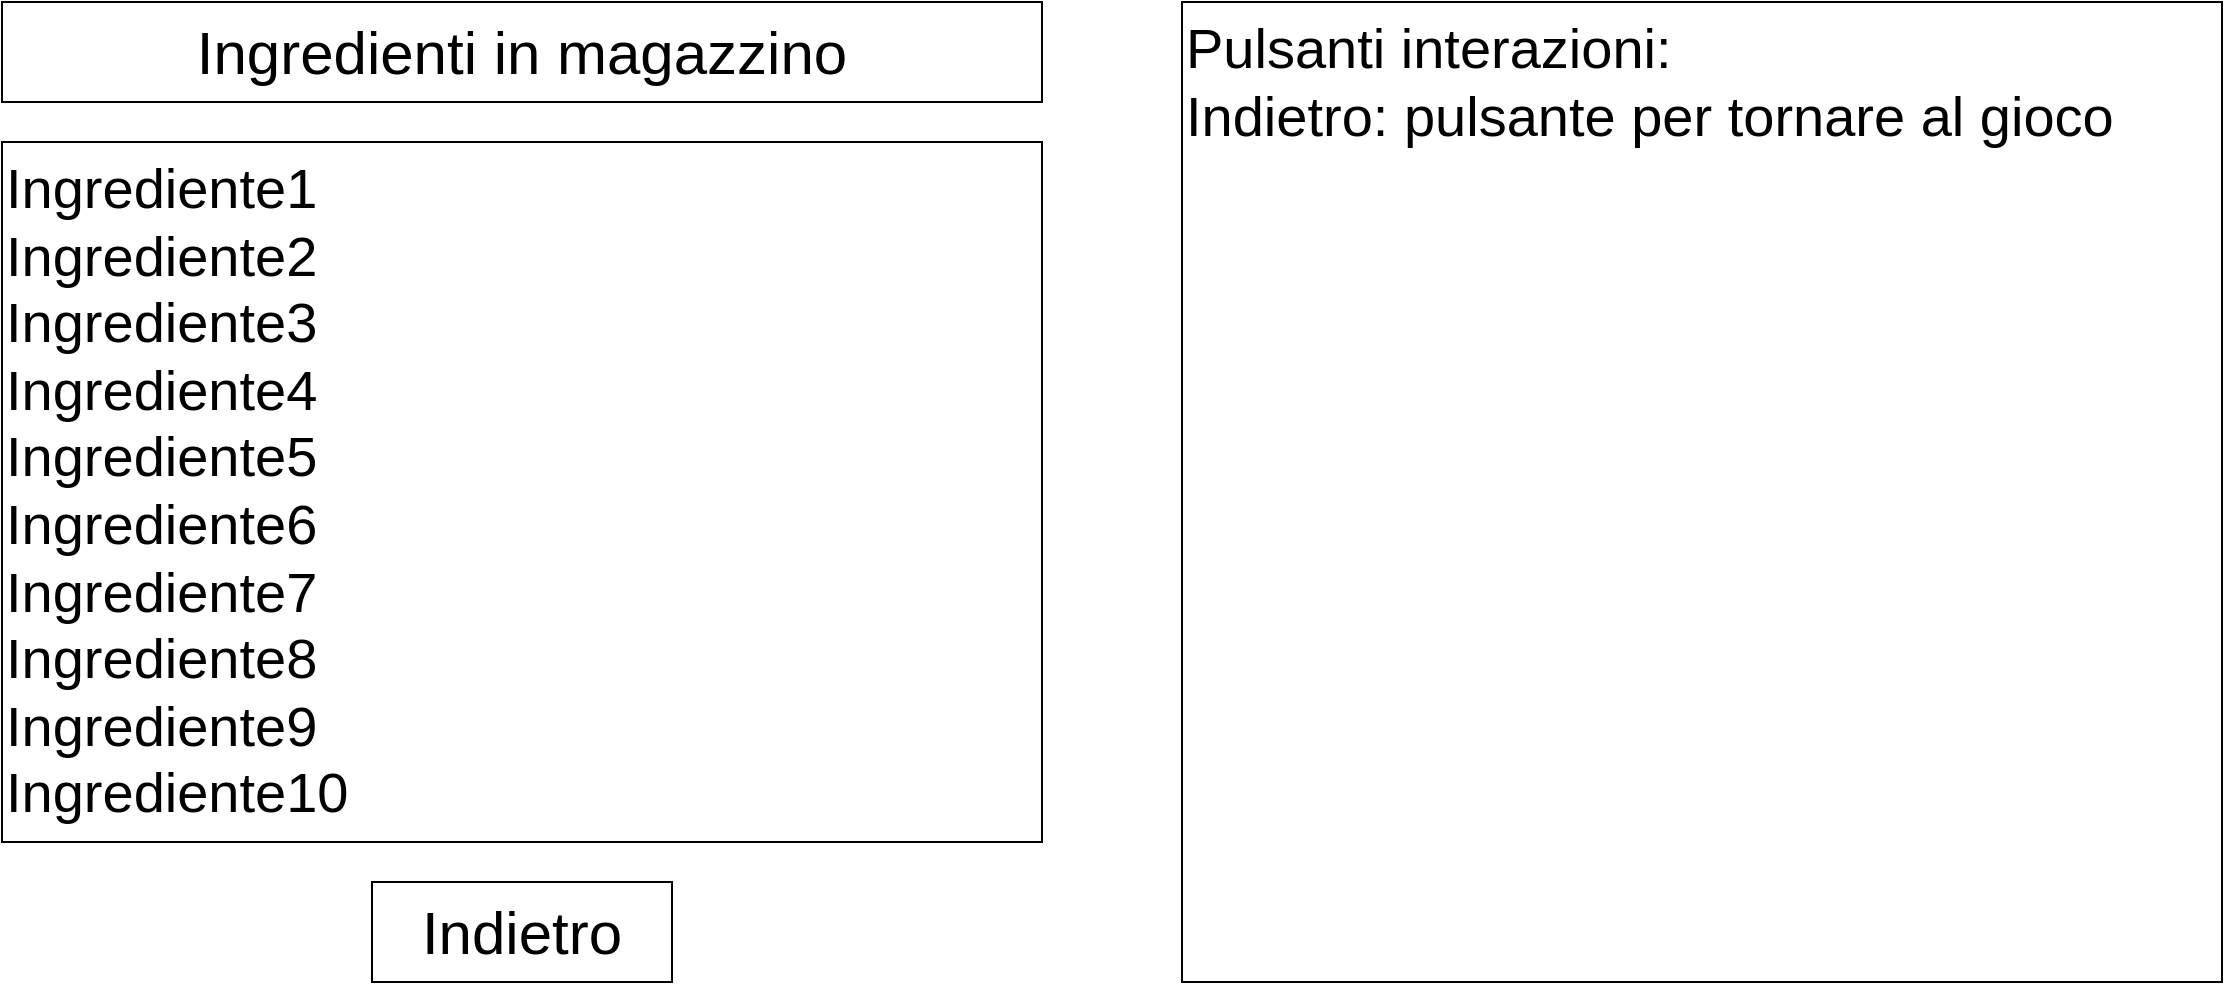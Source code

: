<mxfile version="18.0.6" type="device"><diagram id="SldsvF1rNnJfuxlveiAa" name="Page-1"><mxGraphModel dx="1595" dy="1396" grid="1" gridSize="10" guides="1" tooltips="1" connect="1" arrows="1" fold="1" page="1" pageScale="1" pageWidth="850" pageHeight="1100" math="0" shadow="0"><root><mxCell id="0"/><mxCell id="1" parent="0"/><mxCell id="SibL6IoPnI5IqIJULyuq-1" value="&lt;font style=&quot;font-size: 30px;&quot;&gt;Ingredienti in magazzino&lt;/font&gt;" style="rounded=0;whiteSpace=wrap;html=1;" vertex="1" parent="1"><mxGeometry x="250" y="170" width="520" height="50" as="geometry"/></mxCell><mxCell id="SibL6IoPnI5IqIJULyuq-2" value="&lt;font style=&quot;font-size: 28px;&quot;&gt;Ingrediente1&lt;br style=&quot;&quot;&gt;Ingrediente2&lt;br style=&quot;&quot;&gt;Ingrediente3&lt;br style=&quot;&quot;&gt;Ingrediente4&lt;br style=&quot;&quot;&gt;Ingrediente5&lt;br style=&quot;&quot;&gt;Ingrediente6&lt;br style=&quot;&quot;&gt;Ingrediente7&lt;br style=&quot;&quot;&gt;Ingrediente8&lt;br style=&quot;&quot;&gt;&lt;/font&gt;&lt;div style=&quot;font-size: 28px;&quot;&gt;&lt;span style=&quot;background-color: initial;&quot;&gt;&lt;font style=&quot;font-size: 28px;&quot;&gt;Ingrediente9&lt;/font&gt;&lt;/span&gt;&lt;/div&gt;&lt;div style=&quot;font-size: 28px;&quot;&gt;&lt;div&gt;&lt;span style=&quot;background-color: initial;&quot;&gt;Ingrediente10&lt;/span&gt;&lt;/div&gt;&lt;div&gt;&lt;span style=&quot;background-color: initial;&quot;&gt;&lt;br&gt;&lt;/span&gt;&lt;/div&gt;&lt;/div&gt;" style="rounded=0;whiteSpace=wrap;html=1;align=left;verticalAlign=top;" vertex="1" parent="1"><mxGeometry x="250" y="240" width="520" height="350" as="geometry"/></mxCell><mxCell id="SibL6IoPnI5IqIJULyuq-3" value="&lt;font style=&quot;font-size: 30px;&quot;&gt;Indietro&lt;/font&gt;" style="rounded=0;whiteSpace=wrap;html=1;" vertex="1" parent="1"><mxGeometry x="435" y="610" width="150" height="50" as="geometry"/></mxCell><mxCell id="SibL6IoPnI5IqIJULyuq-4" value="&lt;span style=&quot;font-size: 28px;&quot;&gt;Pulsanti interazioni:&lt;br&gt;Indietro: pulsante per tornare al gioco&lt;br&gt;&lt;/span&gt;" style="rounded=0;whiteSpace=wrap;html=1;align=left;verticalAlign=top;" vertex="1" parent="1"><mxGeometry x="840" y="170" width="520" height="490" as="geometry"/></mxCell></root></mxGraphModel></diagram></mxfile>
